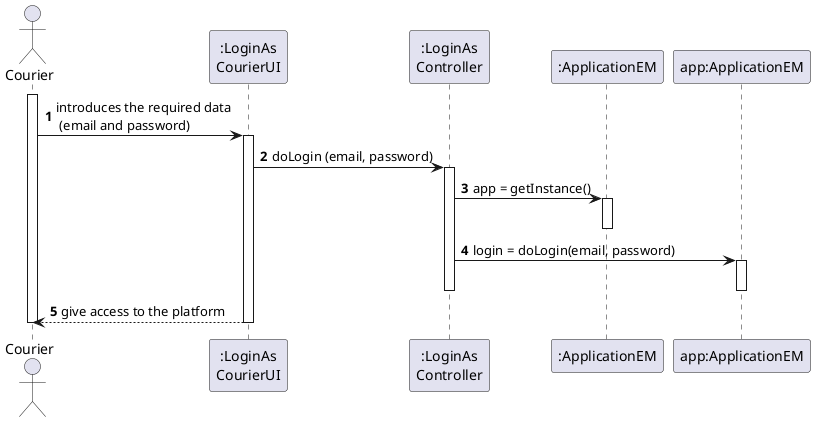 @startuml
autonumber

actor "Courier" as COU
participant ":LoginAs\nCourierUI" as UI
participant ":LoginAs\nController" as CTRL
participant ":ApplicationEM" as APP
participant "app:ApplicationEM" as AP



activate COU
COU -> UI : introduces the required data\n (email and password)
activate UI

UI -> CTRL : doLogin (email, password)
activate CTRL

CTRL -> APP : app = getInstance()
activate APP
deactivate APP

CTRL -> AP : login = doLogin(email, password)
activate AP
deactivate AP

deactivate CTRL
UI --> COU :  give access to the platform
deactivate UI

deactivate COU
@enduml
